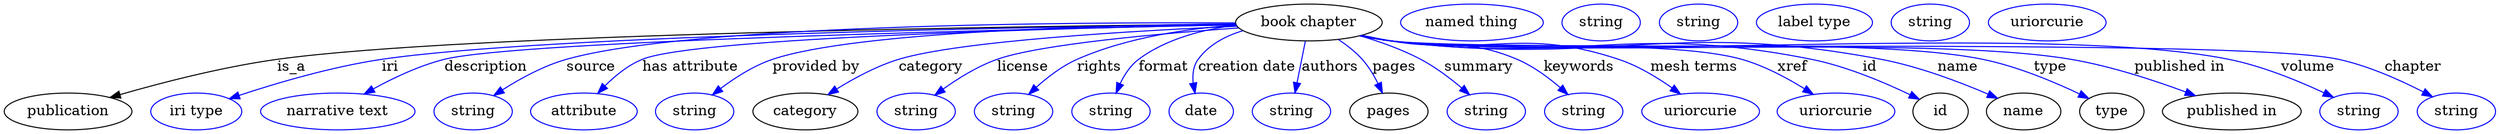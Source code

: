 digraph {
	graph [bb="0,0,2030.6,123"];
	node [label="\N"];
	"book chapter"	[height=0.5,
		label="book chapter",
		pos="1054,105",
		width=1.5707];
	publication	[height=0.5,
		pos="50.046,18",
		width=1.3902];
	"book chapter" -> publication	[label=is_a,
		lp="234.05,61.5",
		pos="e,83.956,31.422 997.69,103.38 836.01,101.33 372.69,93.413 223.05,69 178.11,61.669 128.32,46.499 93.734,34.781"];
	iri	[color=blue,
		height=0.5,
		label="iri type",
		pos="154.05,18",
		width=1.011];
	"book chapter" -> iri	[color=blue,
		label=iri,
		lp="316.55,61.5",
		pos="e,181.07,30.267 997.75,103.11 847.98,100.47 442.16,91.405 310.05,69 268.04,61.877 221.79,45.972 190.63,34",
		style=solid];
	description	[color=blue,
		height=0.5,
		label="narrative text",
		pos="266.05,18",
		width=1.6068];
	"book chapter" -> description	[color=blue,
		label=description,
		lp="392.55,61.5",
		pos="e,288.94,34.534 997.55,104.24 854.56,104.34 481.25,101.39 362.05,69 339.35,62.831 315.89,50.74 297.85,39.993",
		style=solid];
	source	[color=blue,
		height=0.5,
		label=string,
		pos="372.05,18",
		width=0.84854];
	"book chapter" -> source	[color=blue,
		label=source,
		lp="478.05,61.5",
		pos="e,390.13,32.597 997.36,103.93 869,103.24 559.6,98.466 460.05,69 438.01,62.478 415.52,49.57 398.8,38.504",
		style=solid];
	"has attribute"	[color=blue,
		height=0.5,
		label=attribute,
		pos="461.05,18",
		width=1.1193];
	"book chapter" -> "has attribute"	[color=blue,
		label="has attribute",
		lp="558.55,61.5",
		pos="e,476.18,35.179 997.1,104.43 878.71,104.65 609.96,101.41 525.05,69 509.63,63.117 494.94,52.168 483.53,42.012",
		style=solid];
	"provided by"	[color=blue,
		height=0.5,
		label=string,
		pos="550.05,18",
		width=0.84854];
	"book chapter" -> "provided by"	[color=blue,
		label="provided by",
		lp="657.05,61.5",
		pos="e,566.03,33.419 997.62,102.95 897.14,100.5 691.45,92.669 624.05,69 605.75,62.576 587.67,50.498 573.97,39.822",
		style=solid];
	category	[height=0.5,
		pos="639.05,18",
		width=1.1374];
	"book chapter" -> category	[color=blue,
		label=category,
		lp="750.55,61.5",
		pos="e,659.25,33.695 997.35,104.87 930.97,104.31 818.48,98.457 727.05,69 706.02,62.226 684.42,50.047 667.88,39.405",
		style=solid];
	license	[color=blue,
		height=0.5,
		label=string,
		pos="728.05,18",
		width=0.84854];
	"book chapter" -> license	[color=blue,
		label=license,
		lp="826.05,61.5",
		pos="e,745.4,33.064 997.47,102.73 946.31,100.02 869.64,92.028 807.05,69 787.82,61.926 768.34,49.672 753.54,39.066",
		style=solid];
	rights	[color=blue,
		height=0.5,
		label=string,
		pos="807.05,18",
		width=0.84854];
	"book chapter" -> rights	[color=blue,
		label=rights,
		lp="889.55,61.5",
		pos="e,822.53,33.779 999.78,99.83 963.03,95.495 914.08,86.712 874.05,69 858.19,61.986 842.55,50.633 830.37,40.517",
		style=solid];
	format	[color=blue,
		height=0.5,
		label=string,
		pos="886.05,18",
		width=0.84854];
	"book chapter" -> format	[color=blue,
		label=format,
		lp="942.55,61.5",
		pos="e,894.87,35.725 1001.7,97.931 976.59,93.101 947.03,84.455 924.05,69 914.68,62.703 906.68,53.325 900.46,44.387",
		style=solid];
	"creation date"	[color=blue,
		height=0.5,
		label=date,
		pos="962.05,18",
		width=0.75];
	"book chapter" -> "creation date"	[color=blue,
		label="creation date",
		lp="1007,61.5",
		pos="e,961.62,36.446 1009.4,93.752 995.58,88.499 981.51,80.652 972.05,69 966.92,62.695 964.19,54.483 962.79,46.544",
		style=solid];
	authors	[color=blue,
		height=0.5,
		label=string,
		pos="1038,18",
		width=0.84854];
	"book chapter" -> authors	[color=blue,
		label=authors,
		lp="1067,61.5",
		pos="e,1041.3,36.175 1050.8,86.799 1048.6,75.163 1045.7,59.548 1043.2,46.237",
		style=solid];
	pages	[height=0.5,
		pos="1117,18",
		width=0.84854];
	"book chapter" -> pages	[color=blue,
		label=pages,
		lp="1116.5,61.5",
		pos="e,1110.1,35.572 1073.3,88.015 1079.5,82.392 1085.9,75.776 1091,69 1096.6,61.59 1101.7,52.805 1105.8,44.682",
		style=solid];
	summary	[color=blue,
		height=0.5,
		label=string,
		pos="1196,18",
		width=0.84854];
	"book chapter" -> summary	[color=blue,
		label=summary,
		lp="1184,61.5",
		pos="e,1180.7,33.937 1090.3,91.18 1105,85.317 1121.8,77.725 1136,69 1149.1,60.992 1162.4,50.295 1173.1,40.85",
		style=solid];
	keywords	[color=blue,
		height=0.5,
		label=string,
		pos="1275,18",
		width=0.84854];
	"book chapter" -> keywords	[color=blue,
		label=keywords,
		lp="1264.5,61.5",
		pos="e,1261,34.066 1095.8,92.81 1103.9,90.786 1112.2,88.761 1120,87 1161.6,77.69 1175.5,87.038 1214,69 1228.6,62.178 1242.7,51.087 1253.6,\
41.082",
		style=solid];
	"mesh terms"	[color=blue,
		height=0.5,
		label=uriorcurie,
		pos="1369,18",
		width=1.2638];
	"book chapter" -> "mesh terms"	[color=blue,
		label="mesh terms",
		lp="1356,61.5",
		pos="e,1351.3,34.72 1095,92.431 1103.3,90.394 1111.9,88.461 1120,87 1197,73.21 1221.6,95.69 1295,69 1312.5,62.645 1329.9,51.251 1343.4,\
40.943",
		style=solid];
	xref	[color=blue,
		height=0.5,
		label=uriorcurie,
		pos="1478,18",
		width=1.2638];
	"book chapter" -> xref	[color=blue,
		label=xref,
		lp="1436,61.5",
		pos="e,1458.1,34.203 1094.6,92.283 1103,90.231 1111.8,88.331 1120,87 1239.7,67.807 1276.2,104.38 1392,69 1412.7,62.702 1433.6,50.651 \
1449.7,39.958",
		style=solid];
	id	[height=0.5,
		pos="1568,18",
		width=0.75];
	"book chapter" -> id	[color=blue,
		label=id,
		lp="1503.5,61.5",
		pos="e,1548.1,30.219 1094.3,92.293 1102.7,90.214 1111.6,88.3 1120,87 1265.6,64.516 1307.3,101.24 1451,69 1482.5,61.948 1516.1,46.694 \
1539.2,34.877",
		style=solid];
	name	[height=0.5,
		pos="1644,18",
		width=0.84854];
	"book chapter" -> name	[color=blue,
		label=name,
		lp="1580.5,61.5",
		pos="e,1621.6,30.264 1094.3,92.237 1102.7,90.162 1111.6,88.264 1120,87 1293,61.055 1341.6,103.19 1513,69 1548.2,61.993 1586.2,46.513 \
1612.2,34.621",
		style=solid];
	type	[height=0.5,
		pos="1720,18",
		width=0.75];
	"book chapter" -> type	[color=blue,
		label=type,
		lp="1660,61.5",
		pos="e,1700,30.134 1094.3,92.183 1102.7,90.112 1111.6,88.229 1120,87 1331.3,56.198 1391.1,112.65 1600,69 1632.5,62.227 1667.2,46.784 \
1690.9,34.84",
		style=solid];
	"published in"	[height=0.5,
		pos="1819,18",
		width=1.4985];
	"book chapter" -> "published in"	[color=blue,
		label="published in",
		lp="1766.5,61.5",
		pos="e,1788.3,32.834 1094.3,92.149 1102.7,90.081 1111.6,88.208 1120,87 1364.8,51.954 1433,114.32 1676,69 1711.8,62.337 1750.6,48.295 \
1778.8,36.784",
		style=solid];
	volume	[color=blue,
		height=0.5,
		label=string,
		pos="1921,18",
		width=0.84854];
	"book chapter" -> volume	[color=blue,
		label=volume,
		lp="1872,61.5",
		pos="e,1899.9,30.984 1093.9,92.196 1102.4,90.096 1111.5,88.198 1120,87 1270.6,65.902 1655.4,101.18 1804,69 1835,62.302 1867.9,47.442 \
1891,35.653",
		style=solid];
	chapter	[color=blue,
		height=0.5,
		label=string,
		pos="2000,18",
		width=0.84854];
	"book chapter" -> chapter	[color=blue,
		label=chapter,
		lp="1958,61.5",
		pos="e,1980.1,31.892 1093.9,92.175 1102.4,90.077 1111.5,88.185 1120,87 1291.1,63.305 1729.2,109.64 1897,69 1923.7,62.55 1951.5,48.544 \
1971.5,36.991",
		style=solid];
	"named thing_category"	[color=blue,
		height=0.5,
		label="named thing",
		pos="1184,105",
		width=1.5346];
	publication_pages	[color=blue,
		height=0.5,
		label=string,
		pos="1288,105",
		width=0.84854];
	publication_id	[color=blue,
		height=0.5,
		label=string,
		pos="1367,105",
		width=0.84854];
	publication_name	[color=blue,
		height=0.5,
		label="label type",
		pos="1461,105",
		width=1.2638];
	publication_type	[color=blue,
		height=0.5,
		label=string,
		pos="1555,105",
		width=0.84854];
	"book chapter_published in"	[color=blue,
		height=0.5,
		label=uriorcurie,
		pos="1649,105",
		width=1.2638];
}
